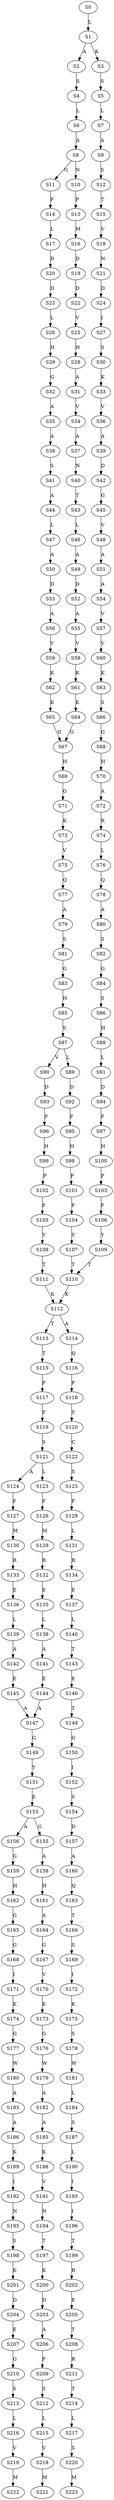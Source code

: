 strict digraph  {
	S0 -> S1 [ label = L ];
	S1 -> S2 [ label = A ];
	S1 -> S3 [ label = K ];
	S2 -> S4 [ label = S ];
	S3 -> S5 [ label = S ];
	S4 -> S6 [ label = L ];
	S5 -> S7 [ label = L ];
	S6 -> S8 [ label = A ];
	S7 -> S9 [ label = A ];
	S8 -> S10 [ label = N ];
	S8 -> S11 [ label = G ];
	S9 -> S12 [ label = S ];
	S10 -> S13 [ label = P ];
	S11 -> S14 [ label = P ];
	S12 -> S15 [ label = T ];
	S13 -> S16 [ label = M ];
	S14 -> S17 [ label = L ];
	S15 -> S18 [ label = V ];
	S16 -> S19 [ label = D ];
	S17 -> S20 [ label = D ];
	S18 -> S21 [ label = N ];
	S19 -> S22 [ label = D ];
	S20 -> S23 [ label = D ];
	S21 -> S24 [ label = D ];
	S22 -> S25 [ label = V ];
	S23 -> S26 [ label = L ];
	S24 -> S27 [ label = I ];
	S25 -> S28 [ label = H ];
	S26 -> S29 [ label = H ];
	S27 -> S30 [ label = S ];
	S28 -> S31 [ label = A ];
	S29 -> S32 [ label = G ];
	S30 -> S33 [ label = K ];
	S31 -> S34 [ label = V ];
	S32 -> S35 [ label = A ];
	S33 -> S36 [ label = V ];
	S34 -> S37 [ label = A ];
	S35 -> S38 [ label = A ];
	S36 -> S39 [ label = A ];
	S37 -> S40 [ label = N ];
	S38 -> S41 [ label = S ];
	S39 -> S42 [ label = D ];
	S40 -> S43 [ label = T ];
	S41 -> S44 [ label = A ];
	S42 -> S45 [ label = G ];
	S43 -> S46 [ label = L ];
	S44 -> S47 [ label = L ];
	S45 -> S48 [ label = V ];
	S46 -> S49 [ label = A ];
	S47 -> S50 [ label = A ];
	S48 -> S51 [ label = A ];
	S49 -> S52 [ label = D ];
	S50 -> S53 [ label = D ];
	S51 -> S54 [ label = A ];
	S52 -> S55 [ label = A ];
	S53 -> S56 [ label = A ];
	S54 -> S57 [ label = V ];
	S55 -> S58 [ label = V ];
	S56 -> S59 [ label = V ];
	S57 -> S60 [ label = V ];
	S58 -> S61 [ label = K ];
	S59 -> S62 [ label = K ];
	S60 -> S63 [ label = K ];
	S61 -> S64 [ label = K ];
	S62 -> S65 [ label = K ];
	S63 -> S66 [ label = S ];
	S64 -> S67 [ label = G ];
	S65 -> S67 [ label = G ];
	S66 -> S68 [ label = G ];
	S67 -> S69 [ label = H ];
	S68 -> S70 [ label = H ];
	S69 -> S71 [ label = G ];
	S70 -> S72 [ label = A ];
	S71 -> S73 [ label = K ];
	S72 -> S74 [ label = R ];
	S73 -> S75 [ label = V ];
	S74 -> S76 [ label = L ];
	S75 -> S77 [ label = Q ];
	S76 -> S78 [ label = Q ];
	S77 -> S79 [ label = A ];
	S78 -> S80 [ label = A ];
	S79 -> S81 [ label = S ];
	S80 -> S82 [ label = S ];
	S81 -> S83 [ label = G ];
	S82 -> S84 [ label = G ];
	S83 -> S85 [ label = H ];
	S84 -> S86 [ label = S ];
	S85 -> S87 [ label = S ];
	S86 -> S88 [ label = H ];
	S87 -> S89 [ label = L ];
	S87 -> S90 [ label = V ];
	S88 -> S91 [ label = L ];
	S89 -> S92 [ label = D ];
	S90 -> S93 [ label = D ];
	S91 -> S94 [ label = D ];
	S92 -> S95 [ label = F ];
	S93 -> S96 [ label = F ];
	S94 -> S97 [ label = F ];
	S95 -> S98 [ label = H ];
	S96 -> S99 [ label = H ];
	S97 -> S100 [ label = H ];
	S98 -> S101 [ label = P ];
	S99 -> S102 [ label = P ];
	S100 -> S103 [ label = P ];
	S101 -> S104 [ label = F ];
	S102 -> S105 [ label = F ];
	S103 -> S106 [ label = F ];
	S104 -> S107 [ label = Y ];
	S105 -> S108 [ label = Y ];
	S106 -> S109 [ label = Y ];
	S107 -> S110 [ label = T ];
	S108 -> S111 [ label = T ];
	S109 -> S110 [ label = T ];
	S110 -> S112 [ label = K ];
	S111 -> S112 [ label = K ];
	S112 -> S113 [ label = T ];
	S112 -> S114 [ label = A ];
	S113 -> S115 [ label = T ];
	S114 -> S116 [ label = Q ];
	S115 -> S117 [ label = P ];
	S116 -> S118 [ label = P ];
	S117 -> S119 [ label = F ];
	S118 -> S120 [ label = Y ];
	S119 -> S121 [ label = S ];
	S120 -> S122 [ label = C ];
	S121 -> S123 [ label = L ];
	S121 -> S124 [ label = A ];
	S122 -> S125 [ label = S ];
	S123 -> S126 [ label = F ];
	S124 -> S127 [ label = F ];
	S125 -> S128 [ label = F ];
	S126 -> S129 [ label = M ];
	S127 -> S130 [ label = M ];
	S128 -> S131 [ label = L ];
	S129 -> S132 [ label = R ];
	S130 -> S133 [ label = R ];
	S131 -> S134 [ label = R ];
	S132 -> S135 [ label = E ];
	S133 -> S136 [ label = E ];
	S134 -> S137 [ label = E ];
	S135 -> S138 [ label = L ];
	S136 -> S139 [ label = L ];
	S137 -> S140 [ label = L ];
	S138 -> S141 [ label = A ];
	S139 -> S142 [ label = A ];
	S140 -> S143 [ label = T ];
	S141 -> S144 [ label = E ];
	S142 -> S145 [ label = E ];
	S143 -> S146 [ label = E ];
	S144 -> S147 [ label = A ];
	S145 -> S147 [ label = A ];
	S146 -> S148 [ label = T ];
	S147 -> S149 [ label = G ];
	S148 -> S150 [ label = G ];
	S149 -> S151 [ label = Y ];
	S150 -> S152 [ label = I ];
	S151 -> S153 [ label = E ];
	S152 -> S154 [ label = V ];
	S153 -> S155 [ label = G ];
	S153 -> S156 [ label = A ];
	S154 -> S157 [ label = D ];
	S155 -> S158 [ label = A ];
	S156 -> S159 [ label = G ];
	S157 -> S160 [ label = A ];
	S158 -> S161 [ label = H ];
	S159 -> S162 [ label = H ];
	S160 -> S163 [ label = Q ];
	S161 -> S164 [ label = A ];
	S162 -> S165 [ label = G ];
	S163 -> S166 [ label = T ];
	S164 -> S167 [ label = G ];
	S165 -> S168 [ label = G ];
	S166 -> S169 [ label = S ];
	S167 -> S170 [ label = V ];
	S168 -> S171 [ label = I ];
	S169 -> S172 [ label = I ];
	S170 -> S173 [ label = K ];
	S171 -> S174 [ label = K ];
	S172 -> S175 [ label = K ];
	S173 -> S176 [ label = G ];
	S174 -> S177 [ label = G ];
	S175 -> S178 [ label = S ];
	S176 -> S179 [ label = W ];
	S177 -> S180 [ label = W ];
	S178 -> S181 [ label = W ];
	S179 -> S182 [ label = A ];
	S180 -> S183 [ label = A ];
	S181 -> S184 [ label = L ];
	S182 -> S185 [ label = A ];
	S183 -> S186 [ label = A ];
	S184 -> S187 [ label = S ];
	S185 -> S188 [ label = K ];
	S186 -> S189 [ label = K ];
	S187 -> S190 [ label = L ];
	S188 -> S191 [ label = V ];
	S189 -> S192 [ label = I ];
	S190 -> S193 [ label = I ];
	S191 -> S194 [ label = N ];
	S192 -> S195 [ label = N ];
	S193 -> S196 [ label = I ];
	S194 -> S197 [ label = T ];
	S195 -> S198 [ label = S ];
	S196 -> S199 [ label = T ];
	S197 -> S200 [ label = K ];
	S198 -> S201 [ label = K ];
	S199 -> S202 [ label = R ];
	S200 -> S203 [ label = D ];
	S201 -> S204 [ label = D ];
	S202 -> S205 [ label = E ];
	S203 -> S206 [ label = A ];
	S204 -> S207 [ label = E ];
	S205 -> S208 [ label = T ];
	S206 -> S209 [ label = P ];
	S207 -> S210 [ label = G ];
	S208 -> S211 [ label = R ];
	S209 -> S212 [ label = S ];
	S210 -> S213 [ label = S ];
	S211 -> S214 [ label = T ];
	S212 -> S215 [ label = L ];
	S213 -> S216 [ label = L ];
	S214 -> S217 [ label = L ];
	S215 -> S218 [ label = V ];
	S216 -> S219 [ label = V ];
	S217 -> S220 [ label = S ];
	S218 -> S221 [ label = M ];
	S219 -> S222 [ label = M ];
	S220 -> S223 [ label = M ];
}
